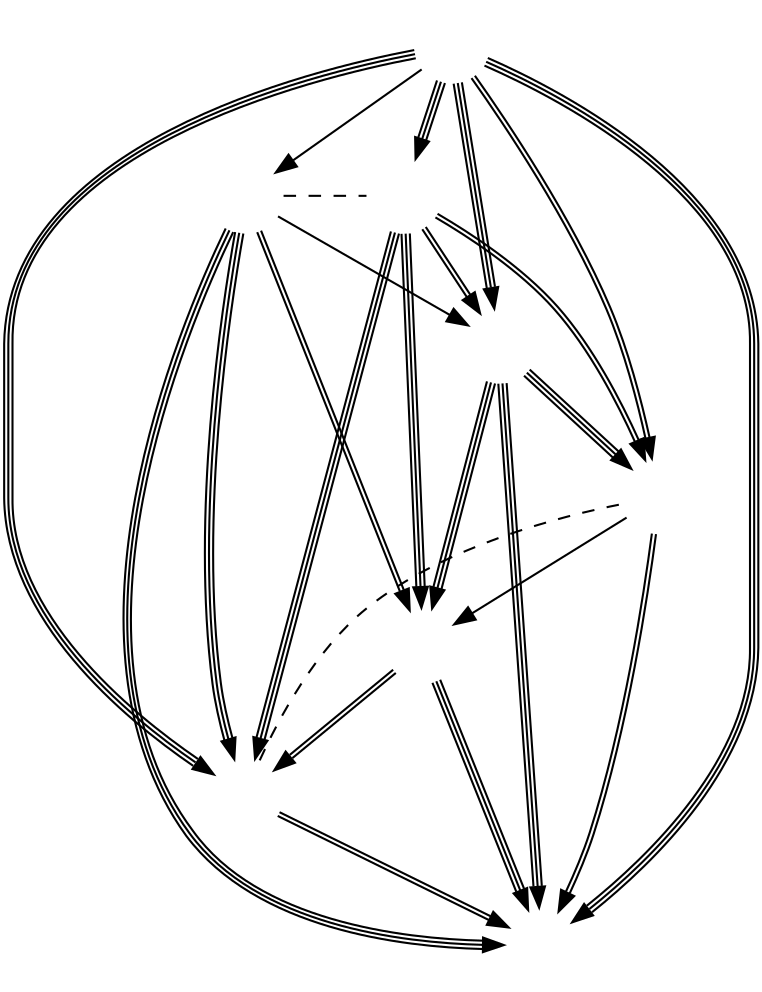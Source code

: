digraph G {
	node [shape=circle fixedsize=true width=.5 label="" color="white" margin=0.5];
	imagepath="images/";
	MSF	[image="misfits.png"];
	FNC	[image="fnatic.png"];
	DIG	[image="dignitas.png"];
	EXP	[image="expert.png"];
	PD	[image="playing-ducks.png"];
	BEG	[image="begenius.png"];
	SNG	[image="team-synergy.png"];
	TRC [image="tricked.png"];

	/* Week 1 */
	MSF	->	DIG		[ color="black:black:black" ]
	EXP	->	PD		[ color="black:black:black" ]
	SNG	->	BEG		[ color="black:black" ]
	FNC	->	TRC		[ color="black:black" ]
	EXP	->	TRC		[ color="black:black:black" ]
	MSF	->	FNC		[  ]

	/* Week 2 */
	DIG	->	SNG		[ color="black:black:black" ]
	PD	->	BEG		[ color="black:black" ]
	DIG	->	TRC		[ color="black:black:black" ]
	MSF	->	PD		[ color="black:black" ]
	FNC	->	SNG		[ color="black:black:black" ]
	EXP	->	BEG		[ color="black:black:black" ]

	/* Week 3 */
	PD	->	TRC		[  ]
	FNC	->	BEG		[ color="black:black:black" ]
	MSF	->	SNG		[ color="black:black:black" ]
	DIG	->	EXP		[ color="black:black" ]
	FNC	->	EXP		[  ]
	TRC	->	SNG		[ color="black:black" ]

	/* Week 4 */
	DIG	->	PD		[ color="black:black" ]
	MSF	->	BEG		[ color="black:black:black" ]
	TRC	->	BEG		[ color="black:black:black" ]
	MSF	->	EXP		[ color="black:black:black" ]
	FNC	->	DIG		[ style=dashed dir=none constraint=false ]
	SNG	->	PD		[ style=dashed dir=none constraint=false ]
}
